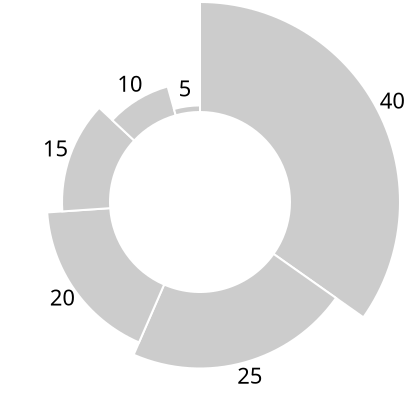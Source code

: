 {
  "$schema": "https://vega.github.io/schema/vega/v3.0.json",
  "width": 200,
  "height": 200,

  "data": [
    {
      "name": "table",
      "values": [40, 25, 20, 15, 10, 5],
      "transform": [{"type": "pie", "field": "data"}]
    }
  ],

  "scales": [
    {
      "name": "r",
      "type": "sqrt",
      "domain": {"data": "table", "field": "data"},
      "zero": true,
      "range": [20, 100]
    }
  ],

  "marks": [
    {
      "type": "arc",
      "from": {"data": "table"},
      "encode": {
        "enter": {
          "x": {"field": {"group": "width"}, "mult": 0.5},
          "y": {"field": {"group": "height"}, "mult": 0.5},
          "startAngle": {"field": "startAngle"},
          "endAngle": {"field": "endAngle"},
          "innerRadius": {"value": 45},
          "outerRadius": {"scale": "r", "field": "data"},
          "stroke": {"value": "#fff"}
        },
        "update": {
          "fill": {"value": "#ccc"}
        },
        "hover": {
          "fill": {"value": "#1f77b4"}
        }
      }
    },

    {
      "type": "text",
      "from": {"data": "table"},
      "encode": {
        "enter": {
          "x": {"field": {"group": "width"}, "mult": 0.5},
          "y": {"field": {"group": "height"}, "mult": 0.5},
          "radius": {"scale": "r", "field": "data", "offset": 8},
          "theta": {"signal": "(datum.startAngle + datum.endAngle)/2"},
          "fill": {"value": "#000"},
          "align": {"value": "center"},
          "baseline": {"value": "middle"},
          "text": {"field": "data"}
        }
      }
    }
  ]
}
